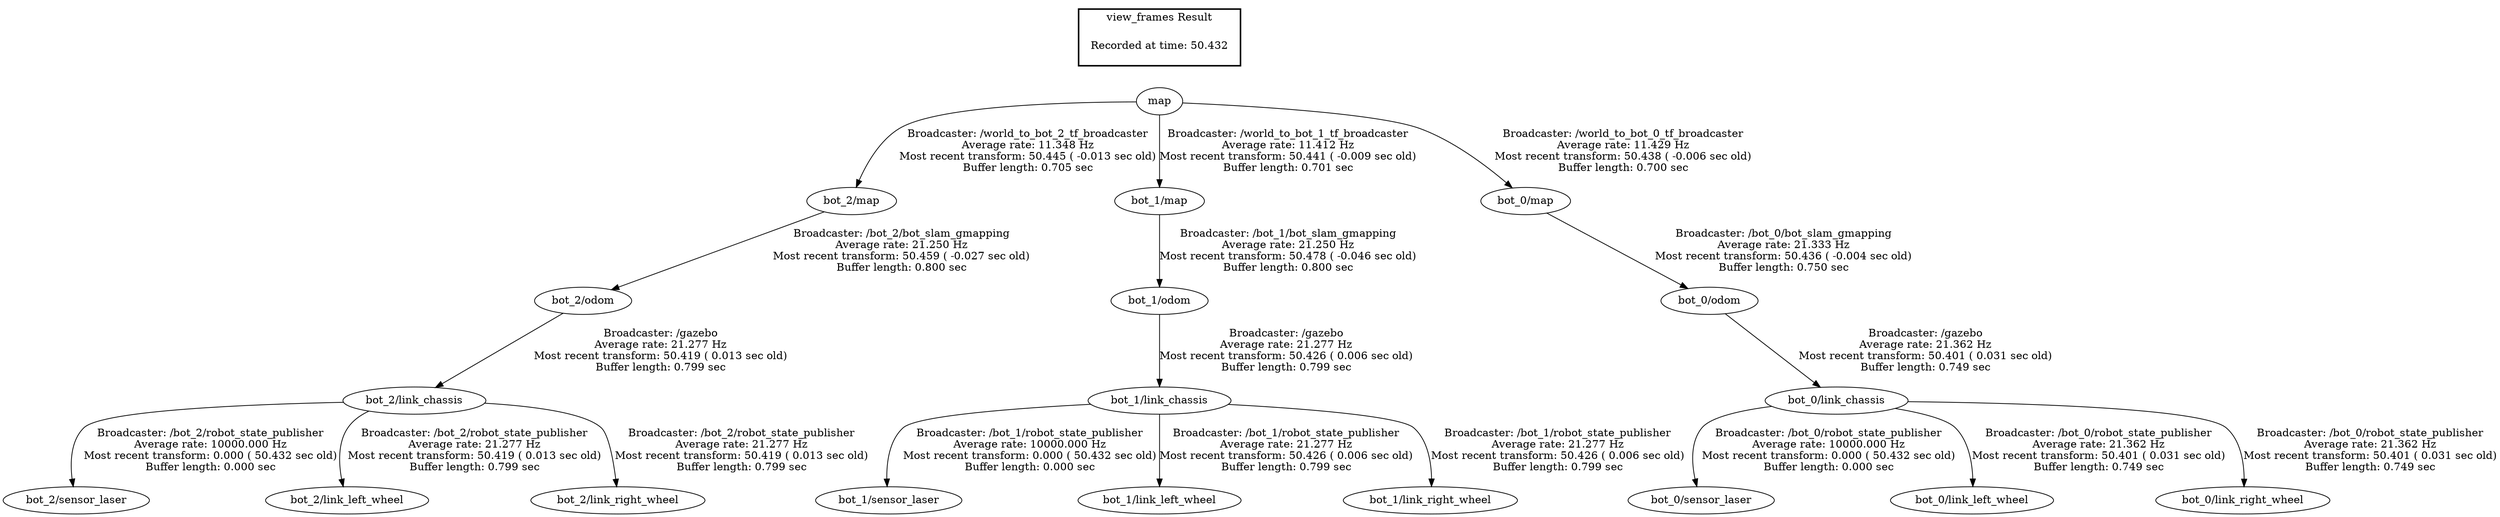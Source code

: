 digraph G {
"bot_0/link_chassis" -> "bot_0/sensor_laser"[label="Broadcaster: /bot_0/robot_state_publisher\nAverage rate: 10000.000 Hz\nMost recent transform: 0.000 ( 50.432 sec old)\nBuffer length: 0.000 sec\n"];
"bot_0/odom" -> "bot_0/link_chassis"[label="Broadcaster: /gazebo\nAverage rate: 21.362 Hz\nMost recent transform: 50.401 ( 0.031 sec old)\nBuffer length: 0.749 sec\n"];
"bot_2/link_chassis" -> "bot_2/sensor_laser"[label="Broadcaster: /bot_2/robot_state_publisher\nAverage rate: 10000.000 Hz\nMost recent transform: 0.000 ( 50.432 sec old)\nBuffer length: 0.000 sec\n"];
"bot_2/odom" -> "bot_2/link_chassis"[label="Broadcaster: /gazebo\nAverage rate: 21.277 Hz\nMost recent transform: 50.419 ( 0.013 sec old)\nBuffer length: 0.799 sec\n"];
"bot_1/link_chassis" -> "bot_1/sensor_laser"[label="Broadcaster: /bot_1/robot_state_publisher\nAverage rate: 10000.000 Hz\nMost recent transform: 0.000 ( 50.432 sec old)\nBuffer length: 0.000 sec\n"];
"bot_1/odom" -> "bot_1/link_chassis"[label="Broadcaster: /gazebo\nAverage rate: 21.277 Hz\nMost recent transform: 50.426 ( 0.006 sec old)\nBuffer length: 0.799 sec\n"];
"bot_2/map" -> "bot_2/odom"[label="Broadcaster: /bot_2/bot_slam_gmapping\nAverage rate: 21.250 Hz\nMost recent transform: 50.459 ( -0.027 sec old)\nBuffer length: 0.800 sec\n"];
"map" -> "bot_2/map"[label="Broadcaster: /world_to_bot_2_tf_broadcaster\nAverage rate: 11.348 Hz\nMost recent transform: 50.445 ( -0.013 sec old)\nBuffer length: 0.705 sec\n"];
"bot_2/link_chassis" -> "bot_2/link_left_wheel"[label="Broadcaster: /bot_2/robot_state_publisher\nAverage rate: 21.277 Hz\nMost recent transform: 50.419 ( 0.013 sec old)\nBuffer length: 0.799 sec\n"];
"bot_2/link_chassis" -> "bot_2/link_right_wheel"[label="Broadcaster: /bot_2/robot_state_publisher\nAverage rate: 21.277 Hz\nMost recent transform: 50.419 ( 0.013 sec old)\nBuffer length: 0.799 sec\n"];
"bot_1/map" -> "bot_1/odom"[label="Broadcaster: /bot_1/bot_slam_gmapping\nAverage rate: 21.250 Hz\nMost recent transform: 50.478 ( -0.046 sec old)\nBuffer length: 0.800 sec\n"];
"bot_1/link_chassis" -> "bot_1/link_left_wheel"[label="Broadcaster: /bot_1/robot_state_publisher\nAverage rate: 21.277 Hz\nMost recent transform: 50.426 ( 0.006 sec old)\nBuffer length: 0.799 sec\n"];
"bot_1/link_chassis" -> "bot_1/link_right_wheel"[label="Broadcaster: /bot_1/robot_state_publisher\nAverage rate: 21.277 Hz\nMost recent transform: 50.426 ( 0.006 sec old)\nBuffer length: 0.799 sec\n"];
"map" -> "bot_1/map"[label="Broadcaster: /world_to_bot_1_tf_broadcaster\nAverage rate: 11.412 Hz\nMost recent transform: 50.441 ( -0.009 sec old)\nBuffer length: 0.701 sec\n"];
"bot_0/map" -> "bot_0/odom"[label="Broadcaster: /bot_0/bot_slam_gmapping\nAverage rate: 21.333 Hz\nMost recent transform: 50.436 ( -0.004 sec old)\nBuffer length: 0.750 sec\n"];
"map" -> "bot_0/map"[label="Broadcaster: /world_to_bot_0_tf_broadcaster\nAverage rate: 11.429 Hz\nMost recent transform: 50.438 ( -0.006 sec old)\nBuffer length: 0.700 sec\n"];
"bot_0/link_chassis" -> "bot_0/link_left_wheel"[label="Broadcaster: /bot_0/robot_state_publisher\nAverage rate: 21.362 Hz\nMost recent transform: 50.401 ( 0.031 sec old)\nBuffer length: 0.749 sec\n"];
"bot_0/link_chassis" -> "bot_0/link_right_wheel"[label="Broadcaster: /bot_0/robot_state_publisher\nAverage rate: 21.362 Hz\nMost recent transform: 50.401 ( 0.031 sec old)\nBuffer length: 0.749 sec\n"];
edge [style=invis];
 subgraph cluster_legend { style=bold; color=black; label ="view_frames Result";
"Recorded at time: 50.432"[ shape=plaintext ] ;
 }->"map";
}